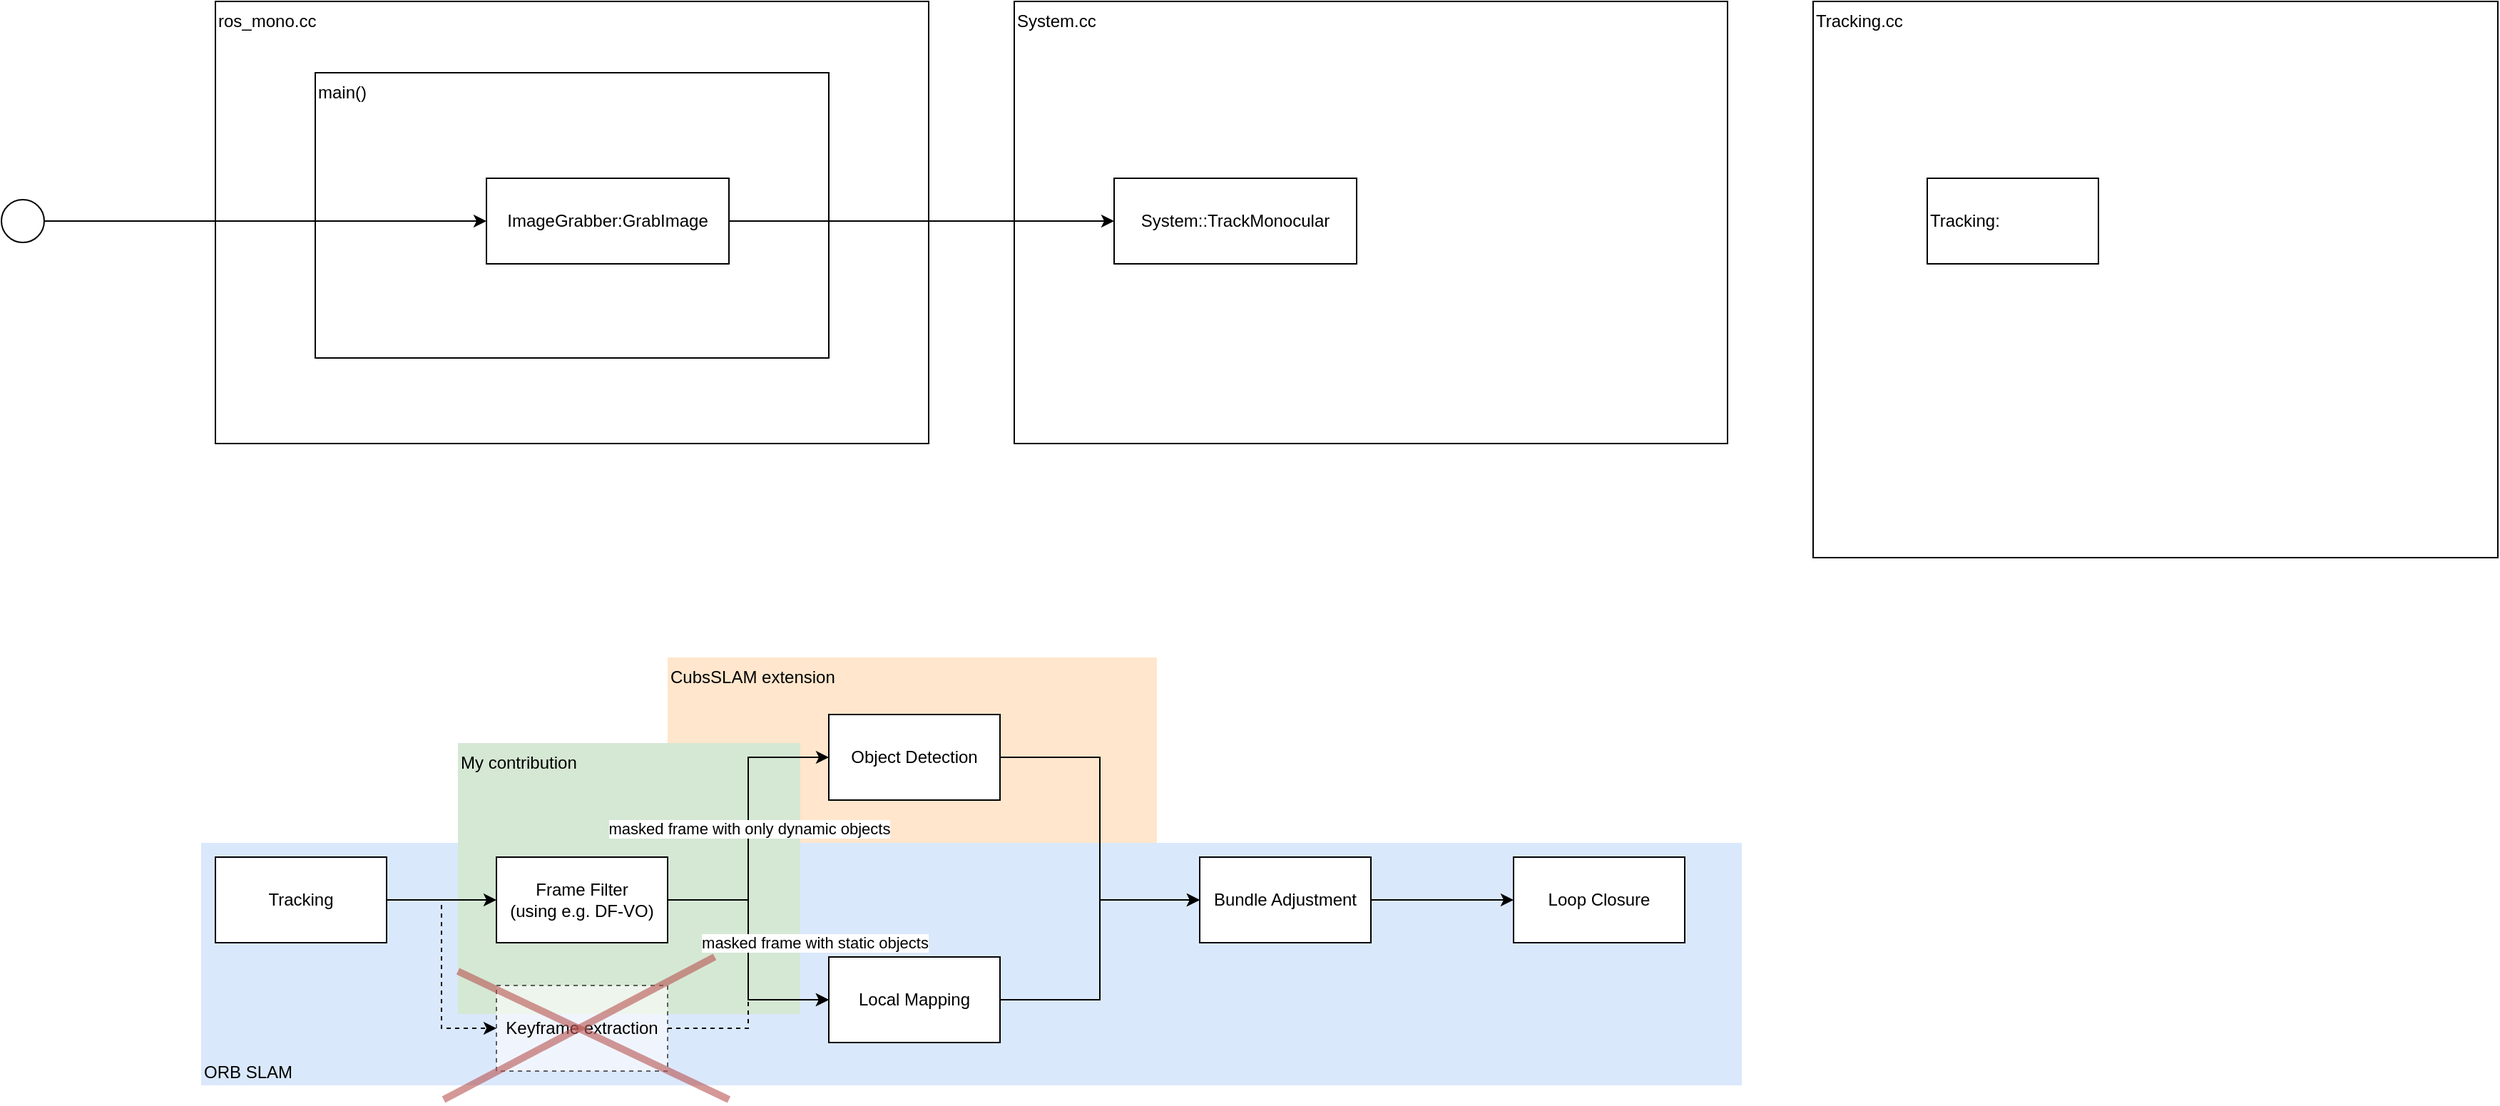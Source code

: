 <mxfile version="13.9.9" type="device" pages="2"><diagram id="W9gVmeDZBFp_qtf3HXFM" name="Page-1"><mxGraphModel dx="2842" dy="710" grid="1" gridSize="10" guides="1" tooltips="1" connect="1" arrows="1" fold="1" page="1" pageScale="1" pageWidth="827" pageHeight="1169" math="0" shadow="0"><root><mxCell id="0"/><mxCell id="1" parent="0"/><mxCell id="h7ICxVDMTABGSyyXjPem-30" value="CubsSLAM extension" style="rounded=0;whiteSpace=wrap;html=1;fillColor=#ffe6cc;align=left;strokeColor=none;verticalAlign=top;" vertex="1" parent="1"><mxGeometry x="-413" y="740" width="343" height="130" as="geometry"/></mxCell><mxCell id="h7ICxVDMTABGSyyXjPem-27" value="ORB SLAM" style="rounded=0;whiteSpace=wrap;html=1;align=left;strokeColor=none;fillColor=#DAE8FC;verticalAlign=bottom;" vertex="1" parent="1"><mxGeometry x="-740" y="870" width="1080" height="170" as="geometry"/></mxCell><mxCell id="h7ICxVDMTABGSyyXjPem-31" value="My contribution" style="rounded=0;whiteSpace=wrap;html=1;fillColor=#d5e8d4;align=left;strokeColor=none;verticalAlign=top;" vertex="1" parent="1"><mxGeometry x="-560" y="800" width="240" height="190" as="geometry"/></mxCell><mxCell id="h7ICxVDMTABGSyyXjPem-1" value="Tracking.cc" style="rounded=0;whiteSpace=wrap;html=1;align=left;verticalAlign=top;" vertex="1" parent="1"><mxGeometry x="390" y="280" width="480" height="390" as="geometry"/></mxCell><mxCell id="h7ICxVDMTABGSyyXjPem-2" value="Tracking:" style="rounded=0;whiteSpace=wrap;html=1;align=left;" vertex="1" parent="1"><mxGeometry x="470" y="404" width="120" height="60" as="geometry"/></mxCell><mxCell id="h7ICxVDMTABGSyyXjPem-4" value="ros_mono.cc" style="rounded=0;whiteSpace=wrap;html=1;align=left;verticalAlign=top;" vertex="1" parent="1"><mxGeometry x="-730" y="280" width="500" height="310" as="geometry"/></mxCell><mxCell id="h7ICxVDMTABGSyyXjPem-5" value="main()&lt;br&gt;" style="rounded=0;whiteSpace=wrap;html=1;align=left;verticalAlign=top;" vertex="1" parent="1"><mxGeometry x="-660" y="330" width="360" height="200" as="geometry"/></mxCell><mxCell id="h7ICxVDMTABGSyyXjPem-6" value="ImageGrabber:GrabImage" style="rounded=0;whiteSpace=wrap;html=1;align=center;" vertex="1" parent="1"><mxGeometry x="-540" y="404" width="170" height="60" as="geometry"/></mxCell><mxCell id="h7ICxVDMTABGSyyXjPem-8" style="edgeStyle=orthogonalEdgeStyle;rounded=0;orthogonalLoop=1;jettySize=auto;html=1;" edge="1" parent="1" source="h7ICxVDMTABGSyyXjPem-7" target="h7ICxVDMTABGSyyXjPem-6"><mxGeometry relative="1" as="geometry"/></mxCell><mxCell id="h7ICxVDMTABGSyyXjPem-7" value="" style="ellipse;whiteSpace=wrap;html=1;aspect=fixed;align=left;" vertex="1" parent="1"><mxGeometry x="-880" y="419" width="30" height="30" as="geometry"/></mxCell><mxCell id="h7ICxVDMTABGSyyXjPem-9" value="System.cc" style="rounded=0;whiteSpace=wrap;html=1;align=left;verticalAlign=top;" vertex="1" parent="1"><mxGeometry x="-170" y="280" width="500" height="310" as="geometry"/></mxCell><mxCell id="h7ICxVDMTABGSyyXjPem-10" value="System::TrackMonocular" style="rounded=0;whiteSpace=wrap;html=1;align=center;" vertex="1" parent="1"><mxGeometry x="-100" y="404" width="170" height="60" as="geometry"/></mxCell><mxCell id="h7ICxVDMTABGSyyXjPem-11" style="edgeStyle=orthogonalEdgeStyle;rounded=0;orthogonalLoop=1;jettySize=auto;html=1;" edge="1" parent="1" source="h7ICxVDMTABGSyyXjPem-6" target="h7ICxVDMTABGSyyXjPem-10"><mxGeometry relative="1" as="geometry"/></mxCell><mxCell id="h7ICxVDMTABGSyyXjPem-14" style="edgeStyle=orthogonalEdgeStyle;rounded=0;orthogonalLoop=1;jettySize=auto;html=1;" edge="1" parent="1" source="h7ICxVDMTABGSyyXjPem-12" target="h7ICxVDMTABGSyyXjPem-28"><mxGeometry relative="1" as="geometry"><mxPoint x="-540" y="910" as="targetPoint"/></mxGeometry></mxCell><mxCell id="h7ICxVDMTABGSyyXjPem-37" style="edgeStyle=orthogonalEdgeStyle;rounded=0;orthogonalLoop=1;jettySize=auto;html=1;entryX=0;entryY=0.5;entryDx=0;entryDy=0;dashed=1;" edge="1" parent="1" source="h7ICxVDMTABGSyyXjPem-12" target="h7ICxVDMTABGSyyXjPem-35"><mxGeometry relative="1" as="geometry"/></mxCell><mxCell id="h7ICxVDMTABGSyyXjPem-12" value="Tracking" style="rounded=0;whiteSpace=wrap;html=1;align=center;" vertex="1" parent="1"><mxGeometry x="-730" y="880" width="120" height="60" as="geometry"/></mxCell><mxCell id="h7ICxVDMTABGSyyXjPem-18" style="edgeStyle=orthogonalEdgeStyle;rounded=0;orthogonalLoop=1;jettySize=auto;html=1;entryX=0;entryY=0.5;entryDx=0;entryDy=0;exitX=1;exitY=0.5;exitDx=0;exitDy=0;" edge="1" parent="1" source="h7ICxVDMTABGSyyXjPem-28" target="h7ICxVDMTABGSyyXjPem-15"><mxGeometry relative="1" as="geometry"><mxPoint x="-440" y="920" as="sourcePoint"/></mxGeometry></mxCell><mxCell id="h7ICxVDMTABGSyyXjPem-29" value="masked frame with static objects" style="edgeLabel;html=1;align=center;verticalAlign=middle;resizable=0;points=[];" vertex="1" connectable="0" parent="h7ICxVDMTABGSyyXjPem-18"><mxGeometry x="0.045" relative="1" as="geometry"><mxPoint x="46.5" y="-9.5" as="offset"/></mxGeometry></mxCell><mxCell id="h7ICxVDMTABGSyyXjPem-24" value="masked frame with only dynamic objects" style="edgeStyle=orthogonalEdgeStyle;rounded=0;orthogonalLoop=1;jettySize=auto;html=1;entryX=0;entryY=0.5;entryDx=0;entryDy=0;exitX=1;exitY=0.5;exitDx=0;exitDy=0;" edge="1" parent="1" source="h7ICxVDMTABGSyyXjPem-28" target="h7ICxVDMTABGSyyXjPem-20"><mxGeometry relative="1" as="geometry"><mxPoint x="-430" y="910" as="sourcePoint"/></mxGeometry></mxCell><mxCell id="h7ICxVDMTABGSyyXjPem-19" style="edgeStyle=orthogonalEdgeStyle;rounded=0;orthogonalLoop=1;jettySize=auto;html=1;entryX=0;entryY=0.5;entryDx=0;entryDy=0;" edge="1" parent="1" source="h7ICxVDMTABGSyyXjPem-15" target="h7ICxVDMTABGSyyXjPem-21"><mxGeometry relative="1" as="geometry"><mxPoint x="-50" y="980" as="targetPoint"/></mxGeometry></mxCell><mxCell id="h7ICxVDMTABGSyyXjPem-15" value="Local Mapping" style="rounded=0;whiteSpace=wrap;html=1;align=center;" vertex="1" parent="1"><mxGeometry x="-300" y="950" width="120" height="60" as="geometry"/></mxCell><mxCell id="h7ICxVDMTABGSyyXjPem-22" style="edgeStyle=orthogonalEdgeStyle;rounded=0;orthogonalLoop=1;jettySize=auto;html=1;entryX=0;entryY=0.5;entryDx=0;entryDy=0;" edge="1" parent="1" source="h7ICxVDMTABGSyyXjPem-20" target="h7ICxVDMTABGSyyXjPem-21"><mxGeometry relative="1" as="geometry"/></mxCell><mxCell id="h7ICxVDMTABGSyyXjPem-20" value="Object Detection" style="rounded=0;whiteSpace=wrap;html=1;align=center;" vertex="1" parent="1"><mxGeometry x="-300" y="780" width="120" height="60" as="geometry"/></mxCell><mxCell id="h7ICxVDMTABGSyyXjPem-26" style="edgeStyle=orthogonalEdgeStyle;rounded=0;orthogonalLoop=1;jettySize=auto;html=1;entryX=0;entryY=0.5;entryDx=0;entryDy=0;" edge="1" parent="1" source="h7ICxVDMTABGSyyXjPem-21" target="h7ICxVDMTABGSyyXjPem-25"><mxGeometry relative="1" as="geometry"/></mxCell><mxCell id="h7ICxVDMTABGSyyXjPem-21" value="Bundle Adjustment" style="rounded=0;whiteSpace=wrap;html=1;align=center;" vertex="1" parent="1"><mxGeometry x="-40" y="880" width="120" height="60" as="geometry"/></mxCell><mxCell id="h7ICxVDMTABGSyyXjPem-25" value="Loop Closure" style="rounded=0;whiteSpace=wrap;html=1;align=center;" vertex="1" parent="1"><mxGeometry x="180" y="880" width="120" height="60" as="geometry"/></mxCell><mxCell id="h7ICxVDMTABGSyyXjPem-28" value="Frame Filter&lt;br&gt;(using e.g. DF-VO)" style="rounded=0;whiteSpace=wrap;html=1;" vertex="1" parent="1"><mxGeometry x="-533" y="880" width="120" height="60" as="geometry"/></mxCell><mxCell id="h7ICxVDMTABGSyyXjPem-38" style="edgeStyle=orthogonalEdgeStyle;rounded=0;orthogonalLoop=1;jettySize=auto;html=1;entryX=0;entryY=0.5;entryDx=0;entryDy=0;dashed=1;" edge="1" parent="1" source="h7ICxVDMTABGSyyXjPem-35" target="h7ICxVDMTABGSyyXjPem-15"><mxGeometry relative="1" as="geometry"/></mxCell><mxCell id="h7ICxVDMTABGSyyXjPem-35" value="Keyframe extraction" style="rounded=0;whiteSpace=wrap;html=1;align=center;dashed=1;opacity=60;" vertex="1" parent="1"><mxGeometry x="-533" y="970" width="120" height="60" as="geometry"/></mxCell><mxCell id="h7ICxVDMTABGSyyXjPem-42" value="" style="endArrow=none;html=1;entryX=0.75;entryY=0.789;entryDx=0;entryDy=0;entryPerimeter=0;fillColor=#f8cecc;strokeColor=#b85450;strokeWidth=5;opacity=60;" edge="1" parent="1" target="h7ICxVDMTABGSyyXjPem-31"><mxGeometry width="50" height="50" relative="1" as="geometry"><mxPoint x="-570" y="1050" as="sourcePoint"/><mxPoint x="-380" y="949.91" as="targetPoint"/></mxGeometry></mxCell><mxCell id="h7ICxVDMTABGSyyXjPem-44" value="" style="endArrow=none;html=1;fillColor=#f8cecc;strokeColor=#b85450;strokeWidth=5;exitX=0;exitY=0.842;exitDx=0;exitDy=0;exitPerimeter=0;opacity=60;" edge="1" parent="1" source="h7ICxVDMTABGSyyXjPem-31"><mxGeometry width="50" height="50" relative="1" as="geometry"><mxPoint x="-560" y="980" as="sourcePoint"/><mxPoint x="-370" y="1050" as="targetPoint"/></mxGeometry></mxCell></root></mxGraphModel></diagram><diagram id="-k395G9L7XKkfZQ8rX_8" name="DS-SLAM"><mxGraphModel dx="2642" dy="685" grid="1" gridSize="10" guides="1" tooltips="1" connect="1" arrows="1" fold="1" page="1" pageScale="1" pageWidth="827" pageHeight="1169" math="0" shadow="0"><root><mxCell id="sL9YAuH6n1hWuZjF4yeS-0"/><mxCell id="sL9YAuH6n1hWuZjF4yeS-1" parent="sL9YAuH6n1hWuZjF4yeS-0"/><mxCell id="sL9YAuH6n1hWuZjF4yeS-27" value="DS-SLAM" style="rounded=0;whiteSpace=wrap;html=1;fillColor=#DAE8FC;align=left;strokeColor=none;verticalAlign=top;" vertex="1" parent="sL9YAuH6n1hWuZjF4yeS-1"><mxGeometry x="-1340" y="120" width="2220" height="810" as="geometry"/></mxCell><mxCell id="sL9YAuH6n1hWuZjF4yeS-2" value="ORBextractor:: CheckMovingKeyPoints&lt;br&gt;Goal: erase keypoints where the label is People" style="rounded=0;whiteSpace=wrap;html=1;align=center;" vertex="1" parent="sL9YAuH6n1hWuZjF4yeS-1"><mxGeometry x="570" y="650" width="180" height="60" as="geometry"/></mxCell><mxCell id="sL9YAuH6n1hWuZjF4yeS-4" value="imGray, imSegemented, mvKeysTemp, T_M" style="edgeStyle=orthogonalEdgeStyle;rounded=0;orthogonalLoop=1;jettySize=auto;html=1;entryX=0;entryY=0.5;entryDx=0;entryDy=0;strokeWidth=1;" edge="1" parent="sL9YAuH6n1hWuZjF4yeS-1" source="sL9YAuH6n1hWuZjF4yeS-5" target="sL9YAuH6n1hWuZjF4yeS-2"><mxGeometry relative="1" as="geometry"/></mxCell><mxCell id="sL9YAuH6n1hWuZjF4yeS-6" style="edgeStyle=orthogonalEdgeStyle;rounded=0;orthogonalLoop=1;jettySize=auto;html=1;entryX=0;entryY=0.5;entryDx=0;entryDy=0;strokeWidth=1;" edge="1" parent="sL9YAuH6n1hWuZjF4yeS-1" source="sL9YAuH6n1hWuZjF4yeS-3" target="sL9YAuH6n1hWuZjF4yeS-5"><mxGeometry relative="1" as="geometry"/></mxCell><mxCell id="sL9YAuH6n1hWuZjF4yeS-19" style="edgeStyle=orthogonalEdgeStyle;rounded=0;orthogonalLoop=1;jettySize=auto;html=1;entryX=0.5;entryY=0;entryDx=0;entryDy=0;strokeWidth=1;" edge="1" parent="sL9YAuH6n1hWuZjF4yeS-1" source="sL9YAuH6n1hWuZjF4yeS-3" target="sL9YAuH6n1hWuZjF4yeS-17"><mxGeometry relative="1" as="geometry"/></mxCell><mxCell id="sL9YAuH6n1hWuZjF4yeS-3" value="Frame::CalculEverything&lt;br&gt;Goal: Removing dynamic points" style="rounded=0;whiteSpace=wrap;html=1;align=center;fillColor=#ffe6cc;strokeColor=#d79b00;" vertex="1" parent="sL9YAuH6n1hWuZjF4yeS-1"><mxGeometry x="-80" y="650" width="180" height="60" as="geometry"/></mxCell><mxCell id="sL9YAuH6n1hWuZjF4yeS-5" value="If abnormal points&lt;br&gt;exist (T_M) and persons are in frame" style="rhombus;whiteSpace=wrap;html=1;align=center;" vertex="1" parent="sL9YAuH6n1hWuZjF4yeS-1"><mxGeometry x="180" y="630" width="100" height="100" as="geometry"/></mxCell><mxCell id="sL9YAuH6n1hWuZjF4yeS-52" value="" style="edgeStyle=orthogonalEdgeStyle;rounded=0;orthogonalLoop=1;jettySize=auto;html=1;startArrow=none;startFill=0;strokeWidth=1;" edge="1" parent="sL9YAuH6n1hWuZjF4yeS-1" source="sL9YAuH6n1hWuZjF4yeS-8" target="sL9YAuH6n1hWuZjF4yeS-51"><mxGeometry relative="1" as="geometry"/></mxCell><mxCell id="sL9YAuH6n1hWuZjF4yeS-8" value="Tracking::GrabImageRGBD&lt;br&gt;waits for segmented image" style="rounded=0;whiteSpace=wrap;html=1;align=center;" vertex="1" parent="sL9YAuH6n1hWuZjF4yeS-1"><mxGeometry x="-490" y="320" width="180" height="60" as="geometry"/></mxCell><mxCell id="sL9YAuH6n1hWuZjF4yeS-11" style="edgeStyle=orthogonalEdgeStyle;rounded=0;orthogonalLoop=1;jettySize=auto;html=1;strokeWidth=1;" edge="1" parent="sL9YAuH6n1hWuZjF4yeS-1" source="sL9YAuH6n1hWuZjF4yeS-10" target="sL9YAuH6n1hWuZjF4yeS-8"><mxGeometry relative="1" as="geometry"/></mxCell><mxCell id="sL9YAuH6n1hWuZjF4yeS-16" value="imRGB, imD, timestamp" style="edgeLabel;html=1;align=center;verticalAlign=middle;resizable=0;points=[];" vertex="1" connectable="0" parent="sL9YAuH6n1hWuZjF4yeS-11"><mxGeometry x="-0.141" y="1" relative="1" as="geometry"><mxPoint x="7" y="1" as="offset"/></mxGeometry></mxCell><mxCell id="sL9YAuH6n1hWuZjF4yeS-10" value="System::TrackRGBD&lt;br&gt;Manages threads and communicates with each one" style="rounded=0;whiteSpace=wrap;html=1;align=center;" vertex="1" parent="sL9YAuH6n1hWuZjF4yeS-1"><mxGeometry x="-840" y="320" width="180" height="60" as="geometry"/></mxCell><mxCell id="sL9YAuH6n1hWuZjF4yeS-14" style="edgeStyle=orthogonalEdgeStyle;rounded=0;orthogonalLoop=1;jettySize=auto;html=1;entryX=0;entryY=0.5;entryDx=0;entryDy=0;strokeWidth=1;" edge="1" parent="sL9YAuH6n1hWuZjF4yeS-1" source="sL9YAuH6n1hWuZjF4yeS-13" target="sL9YAuH6n1hWuZjF4yeS-10"><mxGeometry relative="1" as="geometry"/></mxCell><mxCell id="sL9YAuH6n1hWuZjF4yeS-15" value="im, depthMap, timestamp" style="edgeLabel;html=1;align=center;verticalAlign=middle;resizable=0;points=[];" vertex="1" connectable="0" parent="sL9YAuH6n1hWuZjF4yeS-14"><mxGeometry x="-0.308" y="-1" relative="1" as="geometry"><mxPoint x="25" y="-1" as="offset"/></mxGeometry></mxCell><mxCell id="sL9YAuH6n1hWuZjF4yeS-13" value="ros_tum_realtime.cc&lt;br&gt;main()" style="rounded=0;whiteSpace=wrap;html=1;align=center;" vertex="1" parent="sL9YAuH6n1hWuZjF4yeS-1"><mxGeometry x="-1300" y="320" width="180" height="60" as="geometry"/></mxCell><mxCell id="sL9YAuH6n1hWuZjF4yeS-17" value="Tracking::Track()" style="rounded=0;whiteSpace=wrap;html=1;align=center;" vertex="1" parent="sL9YAuH6n1hWuZjF4yeS-1"><mxGeometry x="-80" y="790" width="180" height="60" as="geometry"/></mxCell><mxCell id="sL9YAuH6n1hWuZjF4yeS-25" style="edgeStyle=orthogonalEdgeStyle;rounded=0;orthogonalLoop=1;jettySize=auto;html=1;entryX=0.5;entryY=0;entryDx=0;entryDy=0;strokeWidth=1;startArrow=none;startFill=0;exitX=1;exitY=0.5;exitDx=0;exitDy=0;" edge="1" parent="sL9YAuH6n1hWuZjF4yeS-1" source="sL9YAuH6n1hWuZjF4yeS-8" target="sL9YAuH6n1hWuZjF4yeS-61"><mxGeometry relative="1" as="geometry"><Array as="points"><mxPoint x="-170" y="350"/><mxPoint x="-170" y="480"/></Array></mxGeometry></mxCell><mxCell id="sL9YAuH6n1hWuZjF4yeS-59" value="imRGB, imGray, imDepth, imSegemented" style="edgeLabel;html=1;align=center;verticalAlign=middle;resizable=0;points=[];" vertex="1" connectable="0" parent="sL9YAuH6n1hWuZjF4yeS-25"><mxGeometry x="0.329" y="-2" relative="1" as="geometry"><mxPoint x="-25" y="-2" as="offset"/></mxGeometry></mxCell><mxCell id="sL9YAuH6n1hWuZjF4yeS-23" style="edgeStyle=orthogonalEdgeStyle;rounded=0;orthogonalLoop=1;jettySize=auto;html=1;strokeWidth=1;" edge="1" parent="sL9YAuH6n1hWuZjF4yeS-1" source="sL9YAuH6n1hWuZjF4yeS-22"><mxGeometry relative="1" as="geometry"><mxPoint x="-414" y="520" as="targetPoint"/></mxGeometry></mxCell><mxCell id="sL9YAuH6n1hWuZjF4yeS-24" value="imGray" style="edgeLabel;html=1;align=center;verticalAlign=middle;resizable=0;points=[];" vertex="1" connectable="0" parent="sL9YAuH6n1hWuZjF4yeS-23"><mxGeometry x="-0.02" y="2" relative="1" as="geometry"><mxPoint as="offset"/></mxGeometry></mxCell><mxCell id="sL9YAuH6n1hWuZjF4yeS-28" value="CubeSLAM" style="rounded=0;whiteSpace=wrap;html=1;fillColor=#d5e8d4;align=left;strokeColor=#82b366;verticalAlign=top;" vertex="1" parent="sL9YAuH6n1hWuZjF4yeS-1"><mxGeometry x="-1350" y="1360" width="2220" height="450" as="geometry"/></mxCell><mxCell id="sL9YAuH6n1hWuZjF4yeS-29" value="ORBextractor:: CheckMovingKeyPoints&lt;br&gt;Goal: erase keypoints where the label is People" style="rounded=0;whiteSpace=wrap;html=1;align=center;" vertex="1" parent="sL9YAuH6n1hWuZjF4yeS-1"><mxGeometry x="560" y="1560" width="180" height="60" as="geometry"/></mxCell><mxCell id="sL9YAuH6n1hWuZjF4yeS-30" value="imGray, imSegemented, mvKeysTemp, T_M" style="edgeStyle=orthogonalEdgeStyle;rounded=0;orthogonalLoop=1;jettySize=auto;html=1;entryX=0;entryY=0.5;entryDx=0;entryDy=0;strokeWidth=1;" edge="1" parent="sL9YAuH6n1hWuZjF4yeS-1" source="sL9YAuH6n1hWuZjF4yeS-34" target="sL9YAuH6n1hWuZjF4yeS-29"><mxGeometry relative="1" as="geometry"/></mxCell><mxCell id="sL9YAuH6n1hWuZjF4yeS-31" style="edgeStyle=orthogonalEdgeStyle;rounded=0;orthogonalLoop=1;jettySize=auto;html=1;entryX=0;entryY=0.5;entryDx=0;entryDy=0;strokeWidth=1;" edge="1" parent="sL9YAuH6n1hWuZjF4yeS-1" source="sL9YAuH6n1hWuZjF4yeS-33" target="sL9YAuH6n1hWuZjF4yeS-34"><mxGeometry relative="1" as="geometry"/></mxCell><mxCell id="sL9YAuH6n1hWuZjF4yeS-32" style="edgeStyle=orthogonalEdgeStyle;rounded=0;orthogonalLoop=1;jettySize=auto;html=1;entryX=0.5;entryY=0;entryDx=0;entryDy=0;strokeWidth=1;" edge="1" parent="sL9YAuH6n1hWuZjF4yeS-1" source="sL9YAuH6n1hWuZjF4yeS-33" target="sL9YAuH6n1hWuZjF4yeS-44"><mxGeometry relative="1" as="geometry"/></mxCell><mxCell id="sL9YAuH6n1hWuZjF4yeS-33" value="Frame::CalculEverything&lt;br&gt;Goal: Removing dynamic points" style="rounded=0;whiteSpace=wrap;html=1;align=center;" vertex="1" parent="sL9YAuH6n1hWuZjF4yeS-1"><mxGeometry x="-90" y="1560" width="180" height="60" as="geometry"/></mxCell><mxCell id="sL9YAuH6n1hWuZjF4yeS-34" value="If abnormal points&lt;br&gt;exist (T_M) and persons are in frame" style="rhombus;whiteSpace=wrap;html=1;align=center;" vertex="1" parent="sL9YAuH6n1hWuZjF4yeS-1"><mxGeometry x="170" y="1540" width="100" height="100" as="geometry"/></mxCell><mxCell id="sL9YAuH6n1hWuZjF4yeS-35" value="" style="edgeStyle=orthogonalEdgeStyle;rounded=0;orthogonalLoop=1;jettySize=auto;html=1;entryX=0;entryY=0.5;entryDx=0;entryDy=0;strokeWidth=1;" edge="1" parent="sL9YAuH6n1hWuZjF4yeS-1" source="sL9YAuH6n1hWuZjF4yeS-37" target="sL9YAuH6n1hWuZjF4yeS-33"><mxGeometry relative="1" as="geometry"/></mxCell><mxCell id="sL9YAuH6n1hWuZjF4yeS-36" value="imRGB, imGray, imDepth, imSegemented" style="edgeLabel;html=1;align=center;verticalAlign=middle;resizable=0;points=[];" vertex="1" connectable="0" parent="sL9YAuH6n1hWuZjF4yeS-35"><mxGeometry x="-0.104" y="-2" relative="1" as="geometry"><mxPoint x="7" y="-2" as="offset"/></mxGeometry></mxCell><mxCell id="sL9YAuH6n1hWuZjF4yeS-37" value="Tracking::GrabImageRGBD&lt;br&gt;waits for segmented image" style="rounded=0;whiteSpace=wrap;html=1;align=center;" vertex="1" parent="sL9YAuH6n1hWuZjF4yeS-1"><mxGeometry x="-500" y="1560" width="180" height="60" as="geometry"/></mxCell><mxCell id="sL9YAuH6n1hWuZjF4yeS-38" style="edgeStyle=orthogonalEdgeStyle;rounded=0;orthogonalLoop=1;jettySize=auto;html=1;strokeWidth=1;" edge="1" parent="sL9YAuH6n1hWuZjF4yeS-1" source="sL9YAuH6n1hWuZjF4yeS-40" target="sL9YAuH6n1hWuZjF4yeS-37"><mxGeometry relative="1" as="geometry"/></mxCell><mxCell id="sL9YAuH6n1hWuZjF4yeS-39" value="imRGB, imD, timestamp" style="edgeLabel;html=1;align=center;verticalAlign=middle;resizable=0;points=[];" vertex="1" connectable="0" parent="sL9YAuH6n1hWuZjF4yeS-38"><mxGeometry x="-0.141" y="1" relative="1" as="geometry"><mxPoint x="7" y="1" as="offset"/></mxGeometry></mxCell><mxCell id="sL9YAuH6n1hWuZjF4yeS-40" value="System::TrackRGBD&lt;br&gt;Manages threads and communicates with each one" style="rounded=0;whiteSpace=wrap;html=1;align=center;" vertex="1" parent="sL9YAuH6n1hWuZjF4yeS-1"><mxGeometry x="-850" y="1560" width="180" height="60" as="geometry"/></mxCell><mxCell id="sL9YAuH6n1hWuZjF4yeS-41" style="edgeStyle=orthogonalEdgeStyle;rounded=0;orthogonalLoop=1;jettySize=auto;html=1;entryX=0;entryY=0.5;entryDx=0;entryDy=0;strokeWidth=1;" edge="1" parent="sL9YAuH6n1hWuZjF4yeS-1" source="sL9YAuH6n1hWuZjF4yeS-43" target="sL9YAuH6n1hWuZjF4yeS-40"><mxGeometry relative="1" as="geometry"/></mxCell><mxCell id="sL9YAuH6n1hWuZjF4yeS-42" value="im, depthMap, timestamp" style="edgeLabel;html=1;align=center;verticalAlign=middle;resizable=0;points=[];" vertex="1" connectable="0" parent="sL9YAuH6n1hWuZjF4yeS-41"><mxGeometry x="-0.308" y="-1" relative="1" as="geometry"><mxPoint x="25" y="-1" as="offset"/></mxGeometry></mxCell><mxCell id="sL9YAuH6n1hWuZjF4yeS-43" value="ros_xxx()&lt;br&gt;main()" style="rounded=0;whiteSpace=wrap;html=1;align=center;" vertex="1" parent="sL9YAuH6n1hWuZjF4yeS-1"><mxGeometry x="-1310" y="1560" width="180" height="60" as="geometry"/></mxCell><mxCell id="sL9YAuH6n1hWuZjF4yeS-44" value="Tracking::Track()" style="rounded=0;whiteSpace=wrap;html=1;align=center;" vertex="1" parent="sL9YAuH6n1hWuZjF4yeS-1"><mxGeometry x="-90" y="1700" width="180" height="60" as="geometry"/></mxCell><mxCell id="sL9YAuH6n1hWuZjF4yeS-45" style="edgeStyle=orthogonalEdgeStyle;rounded=0;orthogonalLoop=1;jettySize=auto;html=1;entryX=0.5;entryY=0;entryDx=0;entryDy=0;strokeWidth=1;startArrow=classic;startFill=1;" edge="1" parent="sL9YAuH6n1hWuZjF4yeS-1" source="sL9YAuH6n1hWuZjF4yeS-47" target="sL9YAuH6n1hWuZjF4yeS-33"><mxGeometry relative="1" as="geometry"/></mxCell><mxCell id="sL9YAuH6n1hWuZjF4yeS-46" value="T_M" style="edgeLabel;html=1;align=center;verticalAlign=middle;resizable=0;points=[];" vertex="1" connectable="0" parent="sL9YAuH6n1hWuZjF4yeS-45"><mxGeometry x="0.054" y="2" relative="1" as="geometry"><mxPoint x="-2" as="offset"/></mxGeometry></mxCell><mxCell id="sL9YAuH6n1hWuZjF4yeS-47" value="Frame::ProcessMovingObject" style="rounded=0;whiteSpace=wrap;html=1;align=center;" vertex="1" parent="sL9YAuH6n1hWuZjF4yeS-1"><mxGeometry x="-90" y="1390" width="180" height="60" as="geometry"/></mxCell><mxCell id="sL9YAuH6n1hWuZjF4yeS-48" style="edgeStyle=orthogonalEdgeStyle;rounded=0;orthogonalLoop=1;jettySize=auto;html=1;strokeWidth=1;" edge="1" parent="sL9YAuH6n1hWuZjF4yeS-1" source="sL9YAuH6n1hWuZjF4yeS-50" target="sL9YAuH6n1hWuZjF4yeS-47"><mxGeometry relative="1" as="geometry"/></mxCell><mxCell id="sL9YAuH6n1hWuZjF4yeS-49" value="imGray" style="edgeLabel;html=1;align=center;verticalAlign=middle;resizable=0;points=[];" vertex="1" connectable="0" parent="sL9YAuH6n1hWuZjF4yeS-48"><mxGeometry x="-0.02" y="2" relative="1" as="geometry"><mxPoint as="offset"/></mxGeometry></mxCell><mxCell id="sL9YAuH6n1hWuZjF4yeS-50" value="Constructor&lt;br&gt;Frame::Frame" style="rounded=0;whiteSpace=wrap;html=1;align=center;" vertex="1" parent="sL9YAuH6n1hWuZjF4yeS-1"><mxGeometry x="-470" y="1390" width="180" height="60" as="geometry"/></mxCell><mxCell id="sL9YAuH6n1hWuZjF4yeS-56" value="" style="edgeStyle=orthogonalEdgeStyle;rounded=0;orthogonalLoop=1;jettySize=auto;html=1;startArrow=none;startFill=0;strokeWidth=1;" edge="1" parent="sL9YAuH6n1hWuZjF4yeS-1" source="sL9YAuH6n1hWuZjF4yeS-51" target="sL9YAuH6n1hWuZjF4yeS-55"><mxGeometry relative="1" as="geometry"/></mxCell><mxCell id="sL9YAuH6n1hWuZjF4yeS-51" value="Frame::Frame&lt;br&gt;constructor" style="rounded=0;whiteSpace=wrap;html=1;align=center;" vertex="1" parent="sL9YAuH6n1hWuZjF4yeS-1"><mxGeometry x="-80" y="320" width="180" height="60" as="geometry"/></mxCell><mxCell id="sL9YAuH6n1hWuZjF4yeS-53" style="edgeStyle=orthogonalEdgeStyle;rounded=0;orthogonalLoop=1;jettySize=auto;html=1;entryX=0.75;entryY=0;entryDx=0;entryDy=0;strokeWidth=1;startArrow=classic;startFill=1;exitX=0.5;exitY=1;exitDx=0;exitDy=0;" edge="1" parent="sL9YAuH6n1hWuZjF4yeS-1" source="sL9YAuH6n1hWuZjF4yeS-57" target="sL9YAuH6n1hWuZjF4yeS-3"><mxGeometry relative="1" as="geometry"><mxPoint x="-234" y="520" as="sourcePoint"/><mxPoint x="55" y="490" as="targetPoint"/></mxGeometry></mxCell><mxCell id="sL9YAuH6n1hWuZjF4yeS-54" value="T_M" style="edgeLabel;html=1;align=center;verticalAlign=middle;resizable=0;points=[];" vertex="1" connectable="0" parent="sL9YAuH6n1hWuZjF4yeS-53"><mxGeometry x="0.054" y="2" relative="1" as="geometry"><mxPoint x="-2" as="offset"/></mxGeometry></mxCell><mxCell id="sL9YAuH6n1hWuZjF4yeS-58" value="" style="edgeStyle=orthogonalEdgeStyle;rounded=0;orthogonalLoop=1;jettySize=auto;html=1;startArrow=none;startFill=0;strokeWidth=1;" edge="1" parent="sL9YAuH6n1hWuZjF4yeS-1" source="sL9YAuH6n1hWuZjF4yeS-55" target="sL9YAuH6n1hWuZjF4yeS-57"><mxGeometry relative="1" as="geometry"/></mxCell><mxCell id="sL9YAuH6n1hWuZjF4yeS-55" value="Frame::ExtractORBKeyPoints" style="rounded=0;whiteSpace=wrap;html=1;align=center;" vertex="1" parent="sL9YAuH6n1hWuZjF4yeS-1"><mxGeometry x="180" y="320" width="180" height="60" as="geometry"/></mxCell><mxCell id="sL9YAuH6n1hWuZjF4yeS-57" value="Frame::ProcessMovingObjects" style="rounded=0;whiteSpace=wrap;html=1;align=center;fillColor=#ffe6cc;strokeColor=#d79b00;" vertex="1" parent="sL9YAuH6n1hWuZjF4yeS-1"><mxGeometry x="440" y="320" width="180" height="60" as="geometry"/></mxCell><mxCell id="sL9YAuH6n1hWuZjF4yeS-62" style="edgeStyle=orthogonalEdgeStyle;rounded=0;orthogonalLoop=1;jettySize=auto;html=1;entryX=0.5;entryY=0;entryDx=0;entryDy=0;startArrow=none;startFill=0;strokeWidth=1;" edge="1" parent="sL9YAuH6n1hWuZjF4yeS-1" source="sL9YAuH6n1hWuZjF4yeS-61" target="sL9YAuH6n1hWuZjF4yeS-3"><mxGeometry relative="1" as="geometry"/></mxCell><mxCell id="sL9YAuH6n1hWuZjF4yeS-61" value="Wait for Semantic Segmentation" style="rounded=0;whiteSpace=wrap;html=1;align=center;" vertex="1" parent="sL9YAuH6n1hWuZjF4yeS-1"><mxGeometry x="-260" y="480" width="180" height="60" as="geometry"/></mxCell><mxCell id="sL9YAuH6n1hWuZjF4yeS-63" value="Tracking" style="rounded=0;whiteSpace=wrap;html=1;fillColor=#f5f5f5;align=left;strokeColor=#666666;verticalAlign=top;fontSize=16;fontColor=#333333;" vertex="1" parent="sL9YAuH6n1hWuZjF4yeS-1"><mxGeometry x="1200" y="130" width="950" height="160" as="geometry"/></mxCell><mxCell id="sL9YAuH6n1hWuZjF4yeS-64" value="Extract ORB" style="rounded=0;whiteSpace=wrap;html=1;align=center;" vertex="1" parent="sL9YAuH6n1hWuZjF4yeS-1"><mxGeometry x="1241" y="180" width="120" height="60" as="geometry"/></mxCell><mxCell id="sL9YAuH6n1hWuZjF4yeS-83" value="&lt;font style=&quot;font-size: 10px&quot;&gt;moving keypoints&lt;/font&gt;" style="edgeStyle=orthogonalEdgeStyle;rounded=0;orthogonalLoop=1;jettySize=auto;html=1;entryX=0.5;entryY=0;entryDx=0;entryDy=0;dashed=1;startArrow=none;startFill=0;strokeWidth=1;fontSize=12;" edge="1" parent="sL9YAuH6n1hWuZjF4yeS-1" source="sL9YAuH6n1hWuZjF4yeS-65" target="sL9YAuH6n1hWuZjF4yeS-67"><mxGeometry relative="1" as="geometry"><Array as="points"><mxPoint x="1450" y="160"/><mxPoint x="1750" y="160"/></Array></mxGeometry></mxCell><mxCell id="sL9YAuH6n1hWuZjF4yeS-65" value="Moving Consistency Check&lt;br&gt;(Determine whether keypoint is moving)" style="rounded=0;whiteSpace=wrap;html=1;align=center;fillColor=#ffe6cc;strokeColor=#d79b00;" vertex="1" parent="sL9YAuH6n1hWuZjF4yeS-1"><mxGeometry x="1390" y="180" width="120" height="60" as="geometry"/></mxCell><mxCell id="sL9YAuH6n1hWuZjF4yeS-66" value="Wait for Semantic Segmentation Result" style="rounded=0;whiteSpace=wrap;html=1;align=center;fillColor=#ffe6cc;strokeColor=#d79b00;" vertex="1" parent="sL9YAuH6n1hWuZjF4yeS-1"><mxGeometry x="1540" y="180" width="120" height="60" as="geometry"/></mxCell><mxCell id="sL9YAuH6n1hWuZjF4yeS-81" style="edgeStyle=orthogonalEdgeStyle;rounded=0;orthogonalLoop=1;jettySize=auto;html=1;startArrow=none;startFill=0;strokeWidth=1;fontSize=16;dashed=1;" edge="1" parent="sL9YAuH6n1hWuZjF4yeS-1" source="sL9YAuH6n1hWuZjF4yeS-67" target="sL9YAuH6n1hWuZjF4yeS-69"><mxGeometry relative="1" as="geometry"><Array as="points"><mxPoint x="1750" y="270"/><mxPoint x="1970" y="270"/><mxPoint x="1970" y="210"/></Array></mxGeometry></mxCell><mxCell id="sL9YAuH6n1hWuZjF4yeS-82" value="&lt;font style=&quot;font-size: 10px&quot;&gt;dynamic keypoints&lt;/font&gt;" style="edgeLabel;html=1;align=center;verticalAlign=middle;resizable=0;points=[];fontSize=10;" vertex="1" connectable="0" parent="sL9YAuH6n1hWuZjF4yeS-81"><mxGeometry x="-0.189" y="1" relative="1" as="geometry"><mxPoint as="offset"/></mxGeometry></mxCell><mxCell id="sL9YAuH6n1hWuZjF4yeS-84" style="edgeStyle=orthogonalEdgeStyle;rounded=0;orthogonalLoop=1;jettySize=auto;html=1;entryX=0;entryY=0.5;entryDx=0;entryDy=0;dashed=1;startArrow=none;startFill=0;strokeWidth=1;fontSize=10;" edge="1" parent="sL9YAuH6n1hWuZjF4yeS-1" source="sL9YAuH6n1hWuZjF4yeS-67" target="sL9YAuH6n1hWuZjF4yeS-68"><mxGeometry relative="1" as="geometry"/></mxCell><mxCell id="sL9YAuH6n1hWuZjF4yeS-85" value="static&lt;br&gt;keypoints" style="edgeLabel;html=1;align=center;verticalAlign=middle;resizable=0;points=[];fontSize=10;" vertex="1" connectable="0" parent="sL9YAuH6n1hWuZjF4yeS-84"><mxGeometry x="0.387" relative="1" as="geometry"><mxPoint y="-50" as="offset"/></mxGeometry></mxCell><mxCell id="sL9YAuH6n1hWuZjF4yeS-67" value="Tag Keypoints as dynamic and static&lt;br&gt;dynamic = moving + segment label" style="rounded=0;whiteSpace=wrap;html=1;align=center;fillColor=#ffe6cc;strokeColor=#d79b00;" vertex="1" parent="sL9YAuH6n1hWuZjF4yeS-1"><mxGeometry x="1690" y="180" width="120" height="60" as="geometry"/></mxCell><mxCell id="sL9YAuH6n1hWuZjF4yeS-68" value="Track" style="rounded=0;whiteSpace=wrap;html=1;align=center;" vertex="1" parent="sL9YAuH6n1hWuZjF4yeS-1"><mxGeometry x="1840" y="180" width="120" height="60" as="geometry"/></mxCell><mxCell id="sL9YAuH6n1hWuZjF4yeS-69" value="New Key Frame Detection" style="rounded=0;whiteSpace=wrap;html=1;align=center;" vertex="1" parent="sL9YAuH6n1hWuZjF4yeS-1"><mxGeometry x="1990" y="180" width="120" height="60" as="geometry"/></mxCell><mxCell id="sL9YAuH6n1hWuZjF4yeS-70" value="Semantic Segmentation" style="rounded=0;whiteSpace=wrap;html=1;fillColor=#f5f5f5;align=left;strokeColor=#666666;verticalAlign=top;fontSize=16;fontColor=#333333;" vertex="1" parent="sL9YAuH6n1hWuZjF4yeS-1"><mxGeometry x="1200" y="360" width="360" height="150" as="geometry"/></mxCell><mxCell id="sL9YAuH6n1hWuZjF4yeS-71" value="Semantic Segmentation using Mask RCNN" style="rounded=0;whiteSpace=wrap;html=1;align=center;" vertex="1" parent="sL9YAuH6n1hWuZjF4yeS-1"><mxGeometry x="1241" y="400" width="120" height="60" as="geometry"/></mxCell><mxCell id="sL9YAuH6n1hWuZjF4yeS-79" style="edgeStyle=orthogonalEdgeStyle;rounded=0;orthogonalLoop=1;jettySize=auto;html=1;entryX=0;entryY=0.5;entryDx=0;entryDy=0;startArrow=none;startFill=0;strokeWidth=1;fontSize=16;" edge="1" parent="sL9YAuH6n1hWuZjF4yeS-1" source="sL9YAuH6n1hWuZjF4yeS-72" target="sL9YAuH6n1hWuZjF4yeS-67"><mxGeometry relative="1" as="geometry"><Array as="points"><mxPoint x="1670" y="430"/><mxPoint x="1670" y="210"/></Array></mxGeometry></mxCell><mxCell id="sL9YAuH6n1hWuZjF4yeS-72" value="Wait for the next frame" style="rounded=0;whiteSpace=wrap;html=1;align=center;" vertex="1" parent="sL9YAuH6n1hWuZjF4yeS-1"><mxGeometry x="1390" y="400" width="120" height="60" as="geometry"/></mxCell><mxCell id="sL9YAuH6n1hWuZjF4yeS-73" value="&lt;font style=&quot;font-size: 16px&quot;&gt;Local Mapping&lt;/font&gt;" style="rounded=0;whiteSpace=wrap;html=1;fillColor=#f5f5f5;align=left;strokeColor=#666666;verticalAlign=top;fontColor=#333333;" vertex="1" parent="sL9YAuH6n1hWuZjF4yeS-1"><mxGeometry x="1960" y="360" width="190" height="370" as="geometry"/></mxCell><mxCell id="sL9YAuH6n1hWuZjF4yeS-74" value="Local Bundle Adjustment" style="rounded=0;whiteSpace=wrap;html=1;align=center;" vertex="1" parent="sL9YAuH6n1hWuZjF4yeS-1"><mxGeometry x="2000" y="400" width="120" height="60" as="geometry"/></mxCell><mxCell id="sL9YAuH6n1hWuZjF4yeS-75" value="3D Object detection" style="rounded=0;whiteSpace=wrap;html=1;fillColor=#f5f5f5;align=left;strokeColor=#666666;verticalAlign=top;fontSize=16;fontColor=#333333;" vertex="1" parent="sL9YAuH6n1hWuZjF4yeS-1"><mxGeometry x="1710" y="360" width="190" height="370" as="geometry"/></mxCell><mxCell id="sL9YAuH6n1hWuZjF4yeS-77" style="edgeStyle=orthogonalEdgeStyle;rounded=0;orthogonalLoop=1;jettySize=auto;html=1;entryX=0;entryY=0.5;entryDx=0;entryDy=0;startArrow=none;startFill=0;strokeWidth=1;fontSize=16;" edge="1" parent="sL9YAuH6n1hWuZjF4yeS-1" source="sL9YAuH6n1hWuZjF4yeS-76" target="sL9YAuH6n1hWuZjF4yeS-64"><mxGeometry relative="1" as="geometry"/></mxCell><mxCell id="sL9YAuH6n1hWuZjF4yeS-78" style="edgeStyle=orthogonalEdgeStyle;rounded=0;orthogonalLoop=1;jettySize=auto;html=1;entryX=0;entryY=0.5;entryDx=0;entryDy=0;startArrow=none;startFill=0;strokeWidth=1;fontSize=16;" edge="1" parent="sL9YAuH6n1hWuZjF4yeS-1" source="sL9YAuH6n1hWuZjF4yeS-76" target="sL9YAuH6n1hWuZjF4yeS-71"><mxGeometry relative="1" as="geometry"/></mxCell><mxCell id="sL9YAuH6n1hWuZjF4yeS-76" value="Frame" style="rounded=0;whiteSpace=wrap;html=1;fillColor=#dae8fc;fontSize=12;align=center;strokeColor=#6c8ebf;" vertex="1" parent="sL9YAuH6n1hWuZjF4yeS-1"><mxGeometry x="990" y="270" width="120" height="60" as="geometry"/></mxCell><mxCell id="sL9YAuH6n1hWuZjF4yeS-80" value="Key Frame" style="rounded=0;whiteSpace=wrap;html=1;fillColor=#dae8fc;fontSize=12;align=center;strokeColor=#6c8ebf;" vertex="1" parent="sL9YAuH6n1hWuZjF4yeS-1"><mxGeometry x="1990" y="240" width="120" height="30" as="geometry"/></mxCell></root></mxGraphModel></diagram></mxfile>